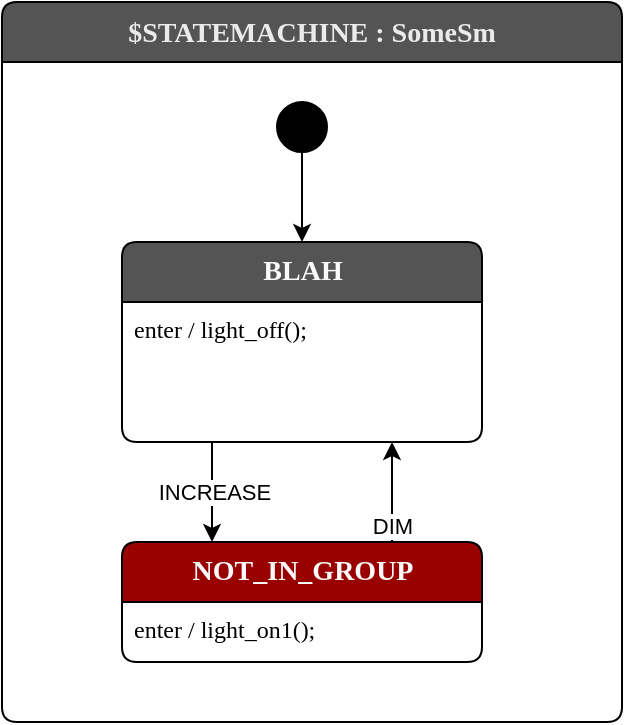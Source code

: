 <mxfile>
    <diagram id="Tqm6eFcu1KHT34LG2WWE" name="Page-1">
        <mxGraphModel dx="1435" dy="792" grid="1" gridSize="10" guides="1" tooltips="1" connect="1" arrows="1" fold="1" page="1" pageScale="1" pageWidth="850" pageHeight="1100" math="0" shadow="0">
            <root>
                <mxCell id="0"/>
                <mxCell id="1" parent="0"/>
                <mxCell id="27" value="$STATEMACHINE : SomeSm" style="shape=swimlane;rotatable=0;align=center;verticalAlign=top;fontFamily=Lucida Console;startSize=30;fontSize=14;fontStyle=1;swimlaneFillColor=default;rounded=1;arcSize=15;absoluteArcSize=1;fillColor=#545454;fontColor=#EBEBEB;" parent="1" vertex="1">
                    <mxGeometry x="40" y="40" width="310" height="360" as="geometry"/>
                </mxCell>
                <mxCell id="28" value=" " style="fontFamily=Lucida Console;align=left;verticalAlign=top;fillColor=none;gradientColor=none;strokeColor=none;rounded=0;spacingLeft=4;resizable=0;movable=0;deletable=0;rotatable=0;autosize=1;" parent="27" vertex="1" connectable="0">
                    <mxGeometry y="30" width="30" height="20" as="geometry"/>
                </mxCell>
                <mxCell id="29" style="edgeStyle=none;html=1;" parent="27" source="30" target="31" edge="1">
                    <mxGeometry relative="1" as="geometry"/>
                </mxCell>
                <mxCell id="30" value="$initial_state" style="shape=ellipse;aspect=fixed;fillColor=#000000;resizable=0;rotatable=0;noLabel=1;editable=0;" parent="27" vertex="1">
                    <mxGeometry x="137.5" y="50" width="25" height="25" as="geometry"/>
                </mxCell>
                <mxCell id="31" value="BLAH" style="shape=swimlane;rotatable=0;align=center;verticalAlign=top;fontFamily=Lucida Console;startSize=30;fontSize=14;fontStyle=1;swimlaneFillColor=default;html=1;rounded=1;arcSize=15;absoluteArcSize=1;fillColor=#545454;fontColor=#FAFAFA;" parent="27" vertex="1">
                    <mxGeometry x="60" y="120" width="180" height="100" as="geometry">
                        <mxRectangle x="60" y="120" width="180" height="90" as="alternateBounds"/>
                    </mxGeometry>
                </mxCell>
                <mxCell id="32" value="enter / light_off();" style="fontFamily=Lucida Console;align=left;verticalAlign=top;fillColor=none;gradientColor=none;strokeColor=none;rounded=0;spacingLeft=4;resizable=0;movable=0;deletable=0;rotatable=0;autosize=1;" parent="31" vertex="1" connectable="0">
                    <mxGeometry y="30" width="160" height="20" as="geometry"/>
                </mxCell>
                <mxCell id="37" value="NOT_IN_GROUP" style="shape=swimlane;rotatable=0;align=center;verticalAlign=top;fontFamily=Lucida Console;startSize=30;fontSize=14;fontStyle=1;swimlaneFillColor=default;html=1;rounded=1;arcSize=15;absoluteArcSize=1;fillColor=#990000;fontColor=#FAFAFA;" parent="1" vertex="1">
                    <mxGeometry x="100" y="310" width="180" height="60" as="geometry"/>
                </mxCell>
                <mxCell id="38" value="enter / light_on1();" style="fontFamily=Lucida Console;align=left;verticalAlign=top;fillColor=none;gradientColor=none;strokeColor=none;rounded=0;spacingLeft=4;resizable=0;movable=0;deletable=0;rotatable=0;autosize=1;" parent="37" vertex="1" connectable="0">
                    <mxGeometry y="30" width="160" height="20" as="geometry"/>
                </mxCell>
                <mxCell id="50" style="edgeStyle=none;html=1;exitX=0.25;exitY=1;exitDx=0;exitDy=0;entryX=0.25;entryY=0;entryDx=0;entryDy=0;" parent="1" source="31" target="37" edge="1">
                    <mxGeometry relative="1" as="geometry">
                        <mxPoint x="150" y="310" as="targetPoint"/>
                    </mxGeometry>
                </mxCell>
                <mxCell id="51" value="INCREASE" style="edgeLabel;html=1;align=center;verticalAlign=middle;resizable=0;points=[];" parent="50" vertex="1" connectable="0">
                    <mxGeometry x="-0.39" y="1" relative="1" as="geometry">
                        <mxPoint y="9" as="offset"/>
                    </mxGeometry>
                </mxCell>
                <mxCell id="46" value="DIM" style="edgeStyle=none;html=1;exitX=0.75;exitY=0;exitDx=0;exitDy=0;entryX=0.75;entryY=1;entryDx=0;entryDy=0;" parent="1" source="37" target="31" edge="1">
                    <mxGeometry x="-0.667" relative="1" as="geometry">
                        <mxPoint as="offset"/>
                        <mxPoint x="260" y="230" as="targetPoint"/>
                    </mxGeometry>
                </mxCell>
            </root>
        </mxGraphModel>
    </diagram>
</mxfile>